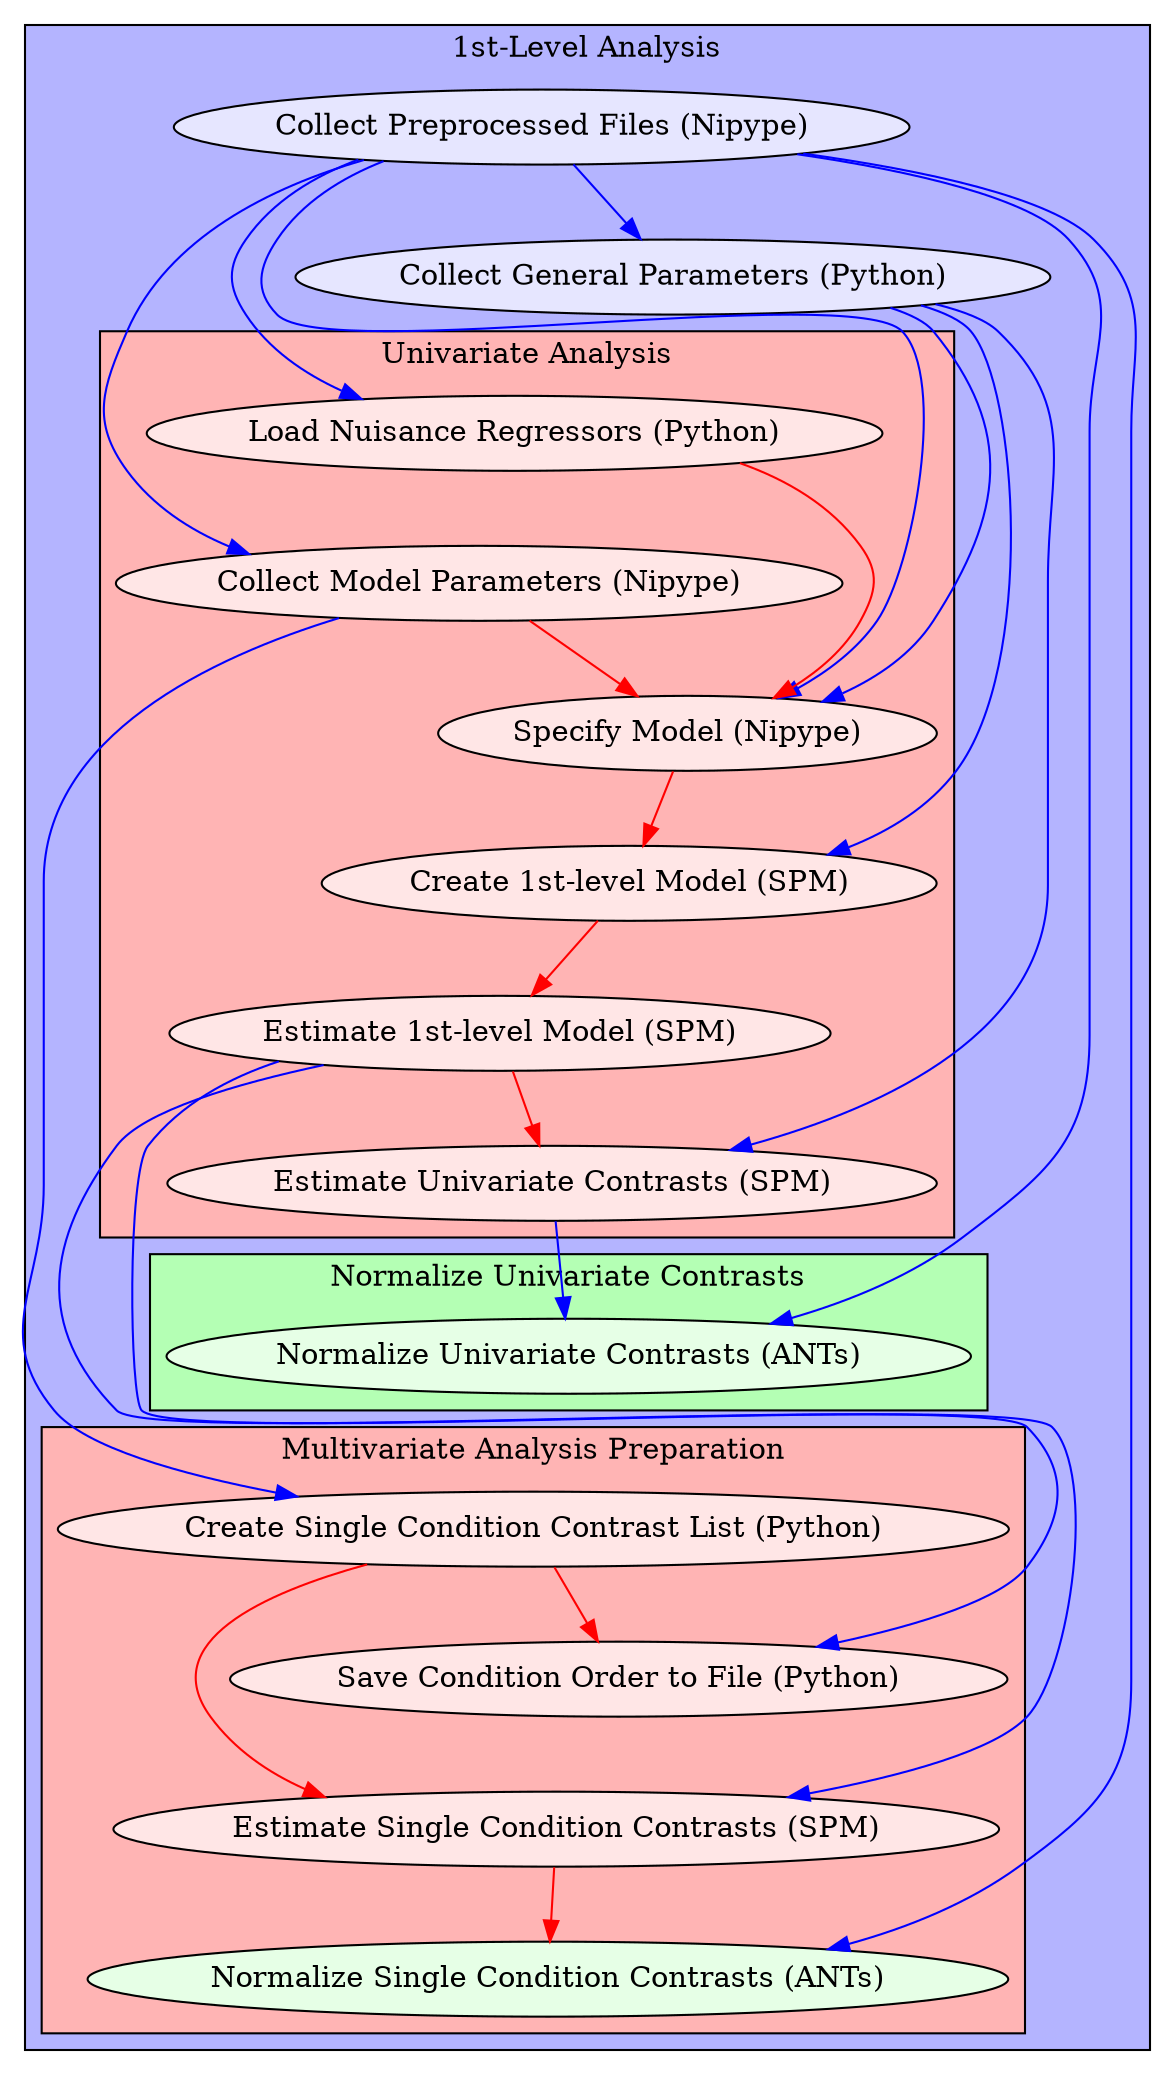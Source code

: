digraph analysis_first{
  subgraph cluster_analysis_first {
      edge [color="#0000FF"];
      style=filled;
      fillcolor="#B4B4FF";
      label="1st-Level Analysis";
    get_param[label="Collect General Parameters (Python)", style=filled, fillcolor="#E6E6FF"];
    collect_files[label="Collect Preprocessed Files (Nipype)", style=filled, fillcolor="#E6E6FF"];
    subgraph cluster_analysisflow_univariate {
            edge [color="#FF0000"];
            style=filled;
            fillcolor="#FFB4B4";
            label="Univariate Analysis";
        nuisance_reg[label="Load Nuisance Regressors (Python)", style=filled, fillcolor="#FFE6E6"];
        get_model_param[label="Collect Model Parameters (Nipype)", style=filled, fillcolor="#FFE6E6"];
        model_spec[label="Specify Model (Nipype)", style=filled, fillcolor="#FFE6E6"];
        level1_design[label="Create 1st-level Model (SPM)", style=filled, fillcolor="#FFE6E6"];
        level1_est[label="Estimate 1st-level Model (SPM)", style=filled, fillcolor="#FFE6E6"];
        level1_conest_uni[label="Estimate Univariate Contrasts (SPM)", style=filled, fillcolor="#FFE6E6"];
        nuisance_reg -> model_spec;
        get_model_param -> model_spec;
        model_spec -> level1_design;
        level1_design -> level1_est;
        level1_est -> level1_conest_uni;
    }
    subgraph cluster_analysisflow_normalize {
            edge [color="#FF0000"];
            style=filled;
            fillcolor="#B4FFB4";
            label="Normalize Univariate Contrasts";
        normalize_uni[label="Normalize Univariate Contrasts (ANTs)", style=filled, fillcolor="#E6FFE6"];
    }    subgraph cluster_analysisflow_multivariate {
            edge [color="#FF0000"];
            style=filled;
            fillcolor="#FFB4B4";
            label="Multivariate Analysis Preparation";
        comp_con_per_run[label="Create Single Condition Contrast List (Python)", style=filled, fillcolor="#FFE6E6"];
        write_labels_run[label="Save Condition Order to File (Python)", style=filled, fillcolor="#FFE6E6"];
        level1_conest_multi[label="Estimate Single Condition Contrasts (SPM)", style=filled, fillcolor="#FFE6E6"];
        normalize_multi[label="Normalize Single Condition Contrasts (ANTs)", style=filled, fillcolor="#E6FFE6"];
        comp_con_per_run -> write_labels_run;
        comp_con_per_run -> level1_conest_multi;
        level1_conest_multi -> normalize_multi;
    }
    get_param -> nuisance_reg [color="#00000000"];
    nuisance_reg -> get_model_param [color="#00000000"];
    normalize_uni -> comp_con_per_run [color="#00000000"];
    write_labels_run -> level1_conest_multi [color="#00000000"];
    collect_files -> get_param;
    collect_files -> nuisance_reg;
    collect_files -> get_model_param;
    collect_files -> model_spec;
    collect_files -> normalize_uni;
    collect_files -> normalize_multi;
    get_param -> model_spec;
    get_param -> level1_design;
    get_param -> level1_conest_uni;
    get_model_param -> comp_con_per_run;
    level1_conest_uni -> normalize_uni;
    level1_est -> level1_conest_multi;
    level1_est -> write_labels_run;
  }
}
